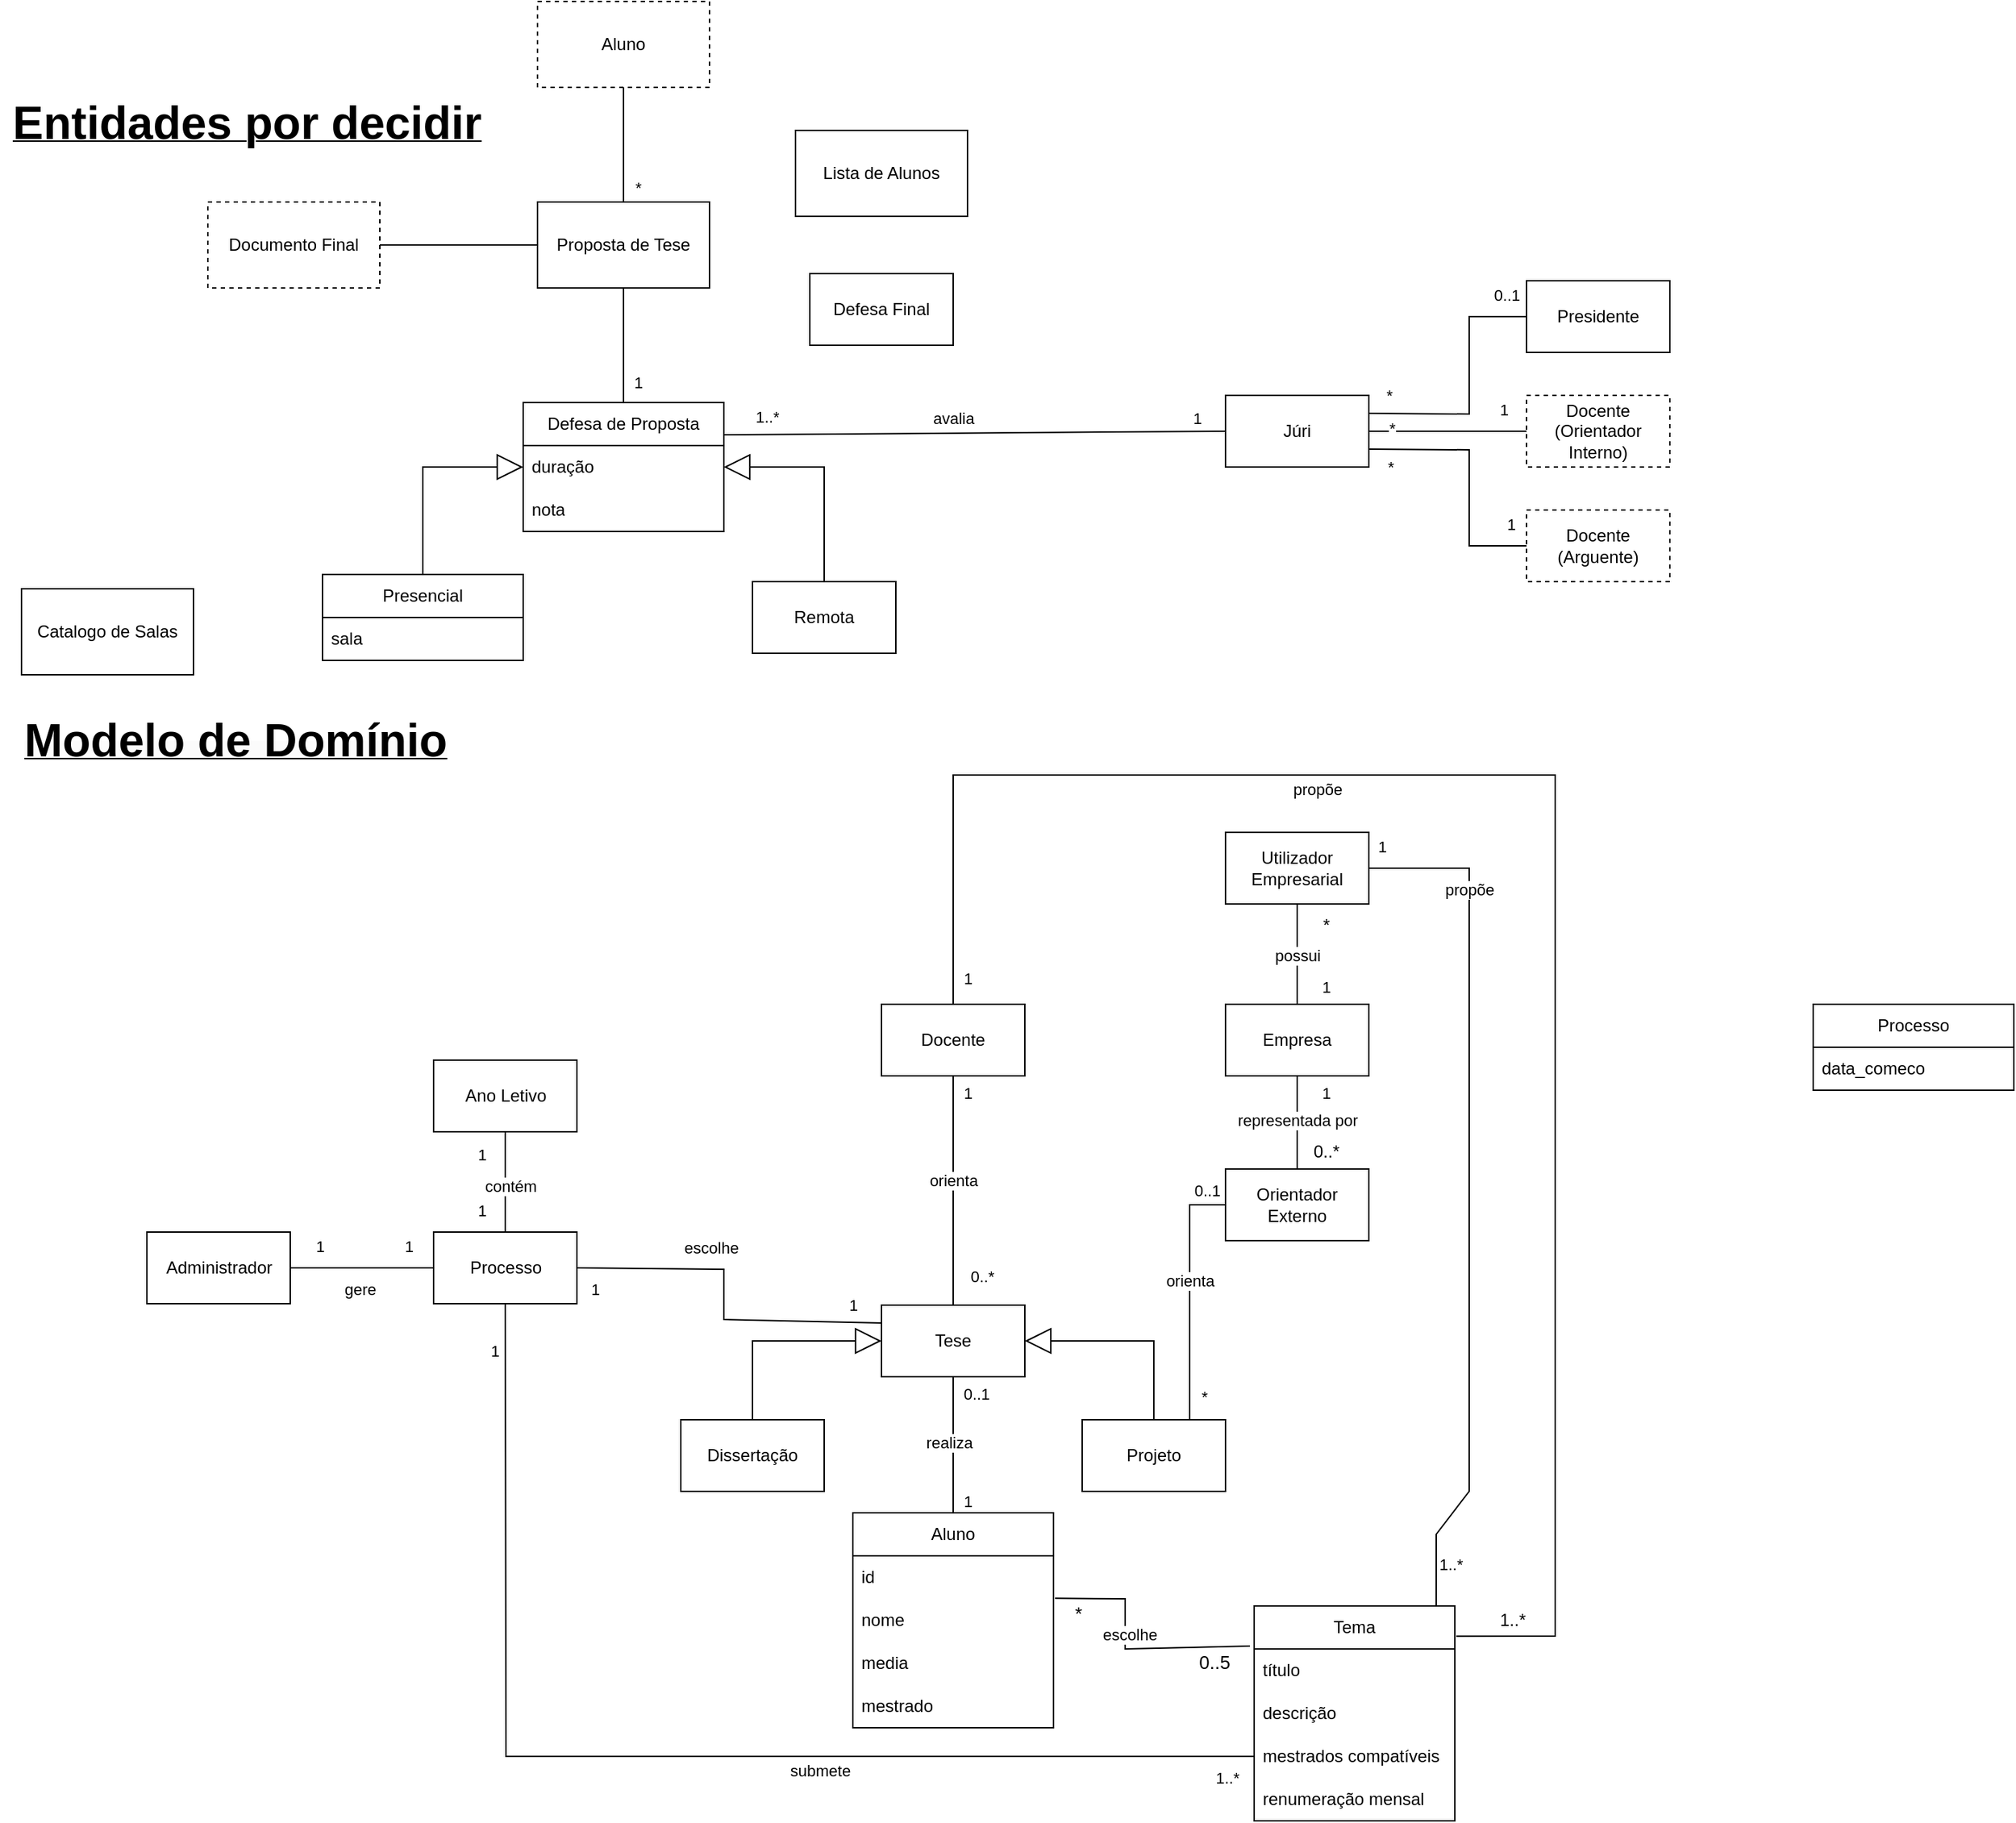 <mxfile version="24.2.1" type="device">
  <diagram name="Page-1" id="X4RA0sWJOlGw3QUm6S05">
    <mxGraphModel dx="1750" dy="1970" grid="1" gridSize="10" guides="1" tooltips="1" connect="1" arrows="1" fold="1" page="1" pageScale="1" pageWidth="850" pageHeight="1100" math="0" shadow="0">
      <root>
        <mxCell id="0" />
        <mxCell id="1" parent="0" />
        <mxCell id="HYwtCMKaUokTJvufcbnb-22" value="Tese" style="html=1;whiteSpace=wrap;" parent="1" vertex="1">
          <mxGeometry x="630" y="630" width="100" height="50" as="geometry" />
        </mxCell>
        <mxCell id="HYwtCMKaUokTJvufcbnb-23" value="Dissertação" style="html=1;whiteSpace=wrap;" parent="1" vertex="1">
          <mxGeometry x="490" y="710" width="100" height="50" as="geometry" />
        </mxCell>
        <mxCell id="HYwtCMKaUokTJvufcbnb-26" value="" style="endArrow=block;endSize=16;endFill=0;html=1;rounded=0;entryX=0;entryY=0.5;entryDx=0;entryDy=0;exitX=0.5;exitY=0;exitDx=0;exitDy=0;" parent="1" source="HYwtCMKaUokTJvufcbnb-23" target="HYwtCMKaUokTJvufcbnb-22" edge="1">
          <mxGeometry width="160" relative="1" as="geometry">
            <mxPoint x="550" y="680" as="sourcePoint" />
            <mxPoint x="580" y="654.5" as="targetPoint" />
            <Array as="points">
              <mxPoint x="540" y="655" />
            </Array>
          </mxGeometry>
        </mxCell>
        <mxCell id="HYwtCMKaUokTJvufcbnb-27" value="Projeto" style="html=1;whiteSpace=wrap;" parent="1" vertex="1">
          <mxGeometry x="770" y="710" width="100" height="50" as="geometry" />
        </mxCell>
        <mxCell id="HYwtCMKaUokTJvufcbnb-28" value="" style="endArrow=block;endSize=16;endFill=0;html=1;rounded=0;entryX=1;entryY=0.5;entryDx=0;entryDy=0;exitX=0.5;exitY=0;exitDx=0;exitDy=0;" parent="1" source="HYwtCMKaUokTJvufcbnb-27" target="HYwtCMKaUokTJvufcbnb-22" edge="1">
          <mxGeometry width="160" relative="1" as="geometry">
            <mxPoint x="780" y="710" as="sourcePoint" />
            <mxPoint x="710" y="655" as="targetPoint" />
            <Array as="points">
              <mxPoint x="820" y="655" />
            </Array>
          </mxGeometry>
        </mxCell>
        <mxCell id="fBPDrE-IPzC1A-cnoaCC-2" value="Administrador" style="rounded=0;whiteSpace=wrap;html=1;" parent="1" vertex="1">
          <mxGeometry x="117.5" y="579" width="100" height="50" as="geometry" />
        </mxCell>
        <mxCell id="fBPDrE-IPzC1A-cnoaCC-3" value="Docente" style="rounded=0;whiteSpace=wrap;html=1;" parent="1" vertex="1">
          <mxGeometry x="630" y="420" width="100" height="50" as="geometry" />
        </mxCell>
        <mxCell id="fBPDrE-IPzC1A-cnoaCC-4" value="Empresa" style="rounded=0;whiteSpace=wrap;html=1;" parent="1" vertex="1">
          <mxGeometry x="870" y="420" width="100" height="50" as="geometry" />
        </mxCell>
        <mxCell id="fBPDrE-IPzC1A-cnoaCC-7" value="" style="endArrow=block;endSize=16;endFill=0;html=1;rounded=0;exitX=0.5;exitY=0;exitDx=0;exitDy=0;entryX=0;entryY=0.5;entryDx=0;entryDy=0;" parent="1" source="tp0M66pBmyOIq4-_p3hy-12" target="9LugDYmZEyyhnsHwceRd-7" edge="1">
          <mxGeometry width="160" relative="1" as="geometry">
            <mxPoint x="310" y="130" as="sourcePoint" />
            <mxPoint x="370" y="75" as="targetPoint" />
            <Array as="points">
              <mxPoint x="310" y="45" />
            </Array>
          </mxGeometry>
        </mxCell>
        <mxCell id="fBPDrE-IPzC1A-cnoaCC-8" value="Remota" style="html=1;whiteSpace=wrap;" parent="1" vertex="1">
          <mxGeometry x="540" y="125" width="100" height="50" as="geometry" />
        </mxCell>
        <mxCell id="fBPDrE-IPzC1A-cnoaCC-9" value="" style="endArrow=block;endSize=16;endFill=0;html=1;rounded=0;exitX=0.5;exitY=0;exitDx=0;exitDy=0;entryX=1;entryY=0.5;entryDx=0;entryDy=0;" parent="1" source="fBPDrE-IPzC1A-cnoaCC-8" target="9LugDYmZEyyhnsHwceRd-7" edge="1">
          <mxGeometry width="160" relative="1" as="geometry">
            <mxPoint x="550" y="130" as="sourcePoint" />
            <mxPoint x="540" y="75" as="targetPoint" />
            <Array as="points">
              <mxPoint x="590" y="45" />
            </Array>
          </mxGeometry>
        </mxCell>
        <mxCell id="fBPDrE-IPzC1A-cnoaCC-11" value="" style="endArrow=none;html=1;rounded=0;entryX=0.5;entryY=1;entryDx=0;entryDy=0;exitX=0.5;exitY=0;exitDx=0;exitDy=0;" parent="1" source="HYwtCMKaUokTJvufcbnb-22" target="fBPDrE-IPzC1A-cnoaCC-3" edge="1">
          <mxGeometry width="50" height="50" relative="1" as="geometry">
            <mxPoint x="655" y="555" as="sourcePoint" />
            <mxPoint x="705" y="505" as="targetPoint" />
          </mxGeometry>
        </mxCell>
        <mxCell id="fBPDrE-IPzC1A-cnoaCC-12" value="orienta" style="edgeLabel;html=1;align=center;verticalAlign=middle;resizable=0;points=[];" parent="fBPDrE-IPzC1A-cnoaCC-11" vertex="1" connectable="0">
          <mxGeometry x="-0.045" y="3" relative="1" as="geometry">
            <mxPoint x="3" y="-11" as="offset" />
          </mxGeometry>
        </mxCell>
        <mxCell id="elGrYPFKgMXd1rpB9MQg-9" value="0..*" style="edgeLabel;html=1;align=center;verticalAlign=middle;resizable=0;points=[];" parent="fBPDrE-IPzC1A-cnoaCC-11" vertex="1" connectable="0">
          <mxGeometry x="-0.793" relative="1" as="geometry">
            <mxPoint x="20" y="-4" as="offset" />
          </mxGeometry>
        </mxCell>
        <mxCell id="9LugDYmZEyyhnsHwceRd-3" value="1" style="edgeLabel;html=1;align=center;verticalAlign=middle;resizable=0;points=[];" vertex="1" connectable="0" parent="fBPDrE-IPzC1A-cnoaCC-11">
          <mxGeometry x="0.852" y="-2" relative="1" as="geometry">
            <mxPoint x="8" as="offset" />
          </mxGeometry>
        </mxCell>
        <mxCell id="fBPDrE-IPzC1A-cnoaCC-13" value="Orientador Externo" style="rounded=0;whiteSpace=wrap;html=1;" parent="1" vertex="1">
          <mxGeometry x="870" y="535" width="100" height="50" as="geometry" />
        </mxCell>
        <mxCell id="fBPDrE-IPzC1A-cnoaCC-15" value="" style="endArrow=none;html=1;rounded=0;exitX=0.75;exitY=0;exitDx=0;exitDy=0;entryX=0;entryY=0.5;entryDx=0;entryDy=0;" parent="1" source="HYwtCMKaUokTJvufcbnb-27" target="fBPDrE-IPzC1A-cnoaCC-13" edge="1">
          <mxGeometry width="50" height="50" relative="1" as="geometry">
            <mxPoint x="785" y="615" as="sourcePoint" />
            <mxPoint x="835" y="565" as="targetPoint" />
            <Array as="points">
              <mxPoint x="845" y="560" />
            </Array>
          </mxGeometry>
        </mxCell>
        <mxCell id="fBPDrE-IPzC1A-cnoaCC-16" value="orienta" style="edgeLabel;html=1;align=center;verticalAlign=middle;resizable=0;points=[];" parent="fBPDrE-IPzC1A-cnoaCC-15" vertex="1" connectable="0">
          <mxGeometry x="0.14" y="3" relative="1" as="geometry">
            <mxPoint x="3" y="3" as="offset" />
          </mxGeometry>
        </mxCell>
        <mxCell id="elGrYPFKgMXd1rpB9MQg-5" value="0..1" style="edgeLabel;html=1;align=center;verticalAlign=middle;resizable=0;points=[];" parent="fBPDrE-IPzC1A-cnoaCC-15" vertex="1" connectable="0">
          <mxGeometry x="0.851" y="-2" relative="1" as="geometry">
            <mxPoint y="-12" as="offset" />
          </mxGeometry>
        </mxCell>
        <mxCell id="elGrYPFKgMXd1rpB9MQg-6" value="*" style="edgeLabel;html=1;align=center;verticalAlign=middle;resizable=0;points=[];" parent="fBPDrE-IPzC1A-cnoaCC-15" vertex="1" connectable="0">
          <mxGeometry x="-0.817" y="2" relative="1" as="geometry">
            <mxPoint x="12" as="offset" />
          </mxGeometry>
        </mxCell>
        <mxCell id="fBPDrE-IPzC1A-cnoaCC-18" value="" style="endArrow=none;html=1;rounded=0;entryX=0.5;entryY=1;entryDx=0;entryDy=0;exitX=0.5;exitY=0;exitDx=0;exitDy=0;" parent="1" source="fBPDrE-IPzC1A-cnoaCC-13" target="fBPDrE-IPzC1A-cnoaCC-4" edge="1">
          <mxGeometry width="50" height="50" relative="1" as="geometry">
            <mxPoint x="925" y="525" as="sourcePoint" />
            <mxPoint x="975" y="475" as="targetPoint" />
          </mxGeometry>
        </mxCell>
        <mxCell id="fBPDrE-IPzC1A-cnoaCC-19" value="representada por" style="edgeLabel;html=1;align=center;verticalAlign=middle;resizable=0;points=[];" parent="fBPDrE-IPzC1A-cnoaCC-18" vertex="1" connectable="0">
          <mxGeometry x="-0.182" y="-2" relative="1" as="geometry">
            <mxPoint x="-2" y="-8" as="offset" />
          </mxGeometry>
        </mxCell>
        <mxCell id="fBPDrE-IPzC1A-cnoaCC-20" value="" style="endArrow=none;html=1;rounded=0;entryX=0.5;entryY=1;entryDx=0;entryDy=0;exitX=0.5;exitY=0;exitDx=0;exitDy=0;" parent="1" source="fVaLRAdeRfdy9NQS7Hun-8" target="HYwtCMKaUokTJvufcbnb-22" edge="1">
          <mxGeometry width="50" height="50" relative="1" as="geometry">
            <mxPoint x="680" y="770" as="sourcePoint" />
            <mxPoint x="715" y="755" as="targetPoint" />
          </mxGeometry>
        </mxCell>
        <mxCell id="fBPDrE-IPzC1A-cnoaCC-21" value="realiza" style="edgeLabel;html=1;align=center;verticalAlign=middle;resizable=0;points=[];" parent="fBPDrE-IPzC1A-cnoaCC-20" vertex="1" connectable="0">
          <mxGeometry x="0.045" y="3" relative="1" as="geometry">
            <mxPoint as="offset" />
          </mxGeometry>
        </mxCell>
        <mxCell id="fVaLRAdeRfdy9NQS7Hun-12" value="1" style="edgeLabel;html=1;align=center;verticalAlign=middle;resizable=0;points=[];" parent="fBPDrE-IPzC1A-cnoaCC-20" vertex="1" connectable="0">
          <mxGeometry x="-0.647" y="1" relative="1" as="geometry">
            <mxPoint x="11" y="9" as="offset" />
          </mxGeometry>
        </mxCell>
        <mxCell id="fVaLRAdeRfdy9NQS7Hun-13" value="0..1" style="edgeLabel;html=1;align=center;verticalAlign=middle;resizable=0;points=[];" parent="fBPDrE-IPzC1A-cnoaCC-20" vertex="1" connectable="0">
          <mxGeometry x="0.744" y="-2" relative="1" as="geometry">
            <mxPoint x="14" as="offset" />
          </mxGeometry>
        </mxCell>
        <mxCell id="fBPDrE-IPzC1A-cnoaCC-23" value="&lt;u&gt;&lt;b&gt;&lt;font style=&quot;font-size: 32px;&quot;&gt;Entidades por decidir&lt;/font&gt;&lt;/b&gt;&lt;/u&gt;" style="text;html=1;align=center;verticalAlign=middle;whiteSpace=wrap;rounded=0;" parent="1" vertex="1">
          <mxGeometry x="15" y="-210" width="345" height="30" as="geometry" />
        </mxCell>
        <mxCell id="fBPDrE-IPzC1A-cnoaCC-24" value="&lt;u style=&quot;color: rgb(0, 0, 0); font-family: Helvetica; font-size: 12px; font-style: normal; font-variant-ligatures: normal; font-variant-caps: normal; font-weight: 400; letter-spacing: normal; orphans: 2; text-align: center; text-indent: 0px; text-transform: none; widows: 2; word-spacing: 0px; -webkit-text-stroke-width: 0px; white-space: normal; background-color: rgb(251, 251, 251);&quot;&gt;&lt;b&gt;&lt;font style=&quot;font-size: 32px;&quot;&gt;Modelo de Domínio&lt;/font&gt;&lt;/b&gt;&lt;/u&gt;" style="text;whiteSpace=wrap;html=1;" parent="1" vertex="1">
          <mxGeometry x="30" y="210" width="300" height="60" as="geometry" />
        </mxCell>
        <mxCell id="JnHYzQc8gZoaptGCAMhL-1" value="Defesa Final" style="html=1;whiteSpace=wrap;" parent="1" vertex="1">
          <mxGeometry x="580" y="-90" width="100" height="50" as="geometry" />
        </mxCell>
        <mxCell id="JnHYzQc8gZoaptGCAMhL-2" value="Júri" style="html=1;whiteSpace=wrap;" parent="1" vertex="1">
          <mxGeometry x="870" y="-5" width="100" height="50" as="geometry" />
        </mxCell>
        <mxCell id="JnHYzQc8gZoaptGCAMhL-10" value="" style="endArrow=none;html=1;rounded=0;exitX=1.007;exitY=0.987;exitDx=0;exitDy=0;exitPerimeter=0;entryX=-0.021;entryY=0.187;entryDx=0;entryDy=0;entryPerimeter=0;" parent="1" source="fVaLRAdeRfdy9NQS7Hun-9" target="fVaLRAdeRfdy9NQS7Hun-1" edge="1">
          <mxGeometry width="50" height="50" relative="1" as="geometry">
            <mxPoint x="730" y="860" as="sourcePoint" />
            <mxPoint x="850" y="840" as="targetPoint" />
            <Array as="points">
              <mxPoint x="800" y="835" />
              <mxPoint x="800" y="870" />
            </Array>
          </mxGeometry>
        </mxCell>
        <mxCell id="JnHYzQc8gZoaptGCAMhL-11" value="escolhe" style="edgeLabel;html=1;align=center;verticalAlign=middle;resizable=0;points=[];" parent="JnHYzQc8gZoaptGCAMhL-10" vertex="1" connectable="0">
          <mxGeometry x="0.172" y="4" relative="1" as="geometry">
            <mxPoint x="-14" y="-6" as="offset" />
          </mxGeometry>
        </mxCell>
        <mxCell id="elGrYPFKgMXd1rpB9MQg-1" value="*" style="edgeLabel;html=1;align=center;verticalAlign=middle;resizable=0;points=[];fontSize=13;" parent="JnHYzQc8gZoaptGCAMhL-10" vertex="1" connectable="0">
          <mxGeometry x="-0.705" y="-4" relative="1" as="geometry">
            <mxPoint x="-9" y="6" as="offset" />
          </mxGeometry>
        </mxCell>
        <mxCell id="elGrYPFKgMXd1rpB9MQg-2" value="0..5" style="edgeLabel;html=1;align=center;verticalAlign=middle;resizable=0;points=[];fontSize=13;" parent="JnHYzQc8gZoaptGCAMhL-10" vertex="1" connectable="0">
          <mxGeometry x="0.6" y="-4" relative="1" as="geometry">
            <mxPoint x="9" y="6" as="offset" />
          </mxGeometry>
        </mxCell>
        <mxCell id="JnHYzQc8gZoaptGCAMhL-12" value="" style="endArrow=none;html=1;rounded=0;entryX=1;entryY=0.5;entryDx=0;entryDy=0;exitX=0.907;exitY=0.007;exitDx=0;exitDy=0;exitPerimeter=0;" parent="1" source="fVaLRAdeRfdy9NQS7Hun-1" target="G1C0knFk2Qc9BgNCfyol-1" edge="1">
          <mxGeometry width="50" height="50" relative="1" as="geometry">
            <mxPoint x="1040" y="840" as="sourcePoint" />
            <mxPoint x="1040" y="320" as="targetPoint" />
            <Array as="points">
              <mxPoint x="1017" y="790" />
              <mxPoint x="1040" y="760" />
              <mxPoint x="1040" y="400" />
              <mxPoint x="1040" y="325" />
            </Array>
          </mxGeometry>
        </mxCell>
        <mxCell id="elGrYPFKgMXd1rpB9MQg-28" value="propõe" style="edgeLabel;html=1;align=center;verticalAlign=middle;resizable=0;points=[];" parent="JnHYzQc8gZoaptGCAMhL-12" vertex="1" connectable="0">
          <mxGeometry x="0.746" y="1" relative="1" as="geometry">
            <mxPoint x="1" y="9" as="offset" />
          </mxGeometry>
        </mxCell>
        <mxCell id="elGrYPFKgMXd1rpB9MQg-33" value="1" style="edgeLabel;html=1;align=center;verticalAlign=middle;resizable=0;points=[];" parent="JnHYzQc8gZoaptGCAMhL-12" vertex="1" connectable="0">
          <mxGeometry x="0.971" relative="1" as="geometry">
            <mxPoint y="-15" as="offset" />
          </mxGeometry>
        </mxCell>
        <mxCell id="elGrYPFKgMXd1rpB9MQg-34" value="1..*" style="edgeLabel;html=1;align=center;verticalAlign=middle;resizable=0;points=[];" parent="JnHYzQc8gZoaptGCAMhL-12" vertex="1" connectable="0">
          <mxGeometry x="-0.946" y="-1" relative="1" as="geometry">
            <mxPoint x="9" y="-14" as="offset" />
          </mxGeometry>
        </mxCell>
        <mxCell id="JnHYzQc8gZoaptGCAMhL-15" value="Docente (Arguente)" style="html=1;whiteSpace=wrap;dashed=1;" parent="1" vertex="1">
          <mxGeometry x="1080" y="75" width="100" height="50" as="geometry" />
        </mxCell>
        <mxCell id="JnHYzQc8gZoaptGCAMhL-17" value="Docente (Orientador Interno)" style="html=1;whiteSpace=wrap;dashed=1;" parent="1" vertex="1">
          <mxGeometry x="1080" y="-5" width="100" height="50" as="geometry" />
        </mxCell>
        <mxCell id="JnHYzQc8gZoaptGCAMhL-21" value="Presidente" style="html=1;whiteSpace=wrap;" parent="1" vertex="1">
          <mxGeometry x="1080" y="-85" width="100" height="50" as="geometry" />
        </mxCell>
        <mxCell id="elGrYPFKgMXd1rpB9MQg-10" value="Ano Letivo" style="rounded=0;whiteSpace=wrap;html=1;" parent="1" vertex="1">
          <mxGeometry x="317.5" y="459" width="100" height="50" as="geometry" />
        </mxCell>
        <mxCell id="elGrYPFKgMXd1rpB9MQg-11" value="Processo" style="rounded=0;whiteSpace=wrap;html=1;" parent="1" vertex="1">
          <mxGeometry x="317.5" y="579" width="100" height="50" as="geometry" />
        </mxCell>
        <mxCell id="elGrYPFKgMXd1rpB9MQg-18" value="" style="endArrow=none;html=1;rounded=0;entryX=0.5;entryY=1;entryDx=0;entryDy=0;exitX=0.5;exitY=0;exitDx=0;exitDy=0;" parent="1" source="elGrYPFKgMXd1rpB9MQg-11" target="elGrYPFKgMXd1rpB9MQg-10" edge="1">
          <mxGeometry width="50" height="50" relative="1" as="geometry">
            <mxPoint x="250" y="519" as="sourcePoint" />
            <mxPoint x="300" y="469" as="targetPoint" />
          </mxGeometry>
        </mxCell>
        <mxCell id="elGrYPFKgMXd1rpB9MQg-20" value="1" style="edgeLabel;html=1;align=center;verticalAlign=middle;resizable=0;points=[];" parent="elGrYPFKgMXd1rpB9MQg-18" vertex="1" connectable="0">
          <mxGeometry x="0.543" y="1" relative="1" as="geometry">
            <mxPoint x="-16" as="offset" />
          </mxGeometry>
        </mxCell>
        <mxCell id="elGrYPFKgMXd1rpB9MQg-21" value="1" style="edgeLabel;html=1;align=center;verticalAlign=middle;resizable=0;points=[];" parent="elGrYPFKgMXd1rpB9MQg-18" vertex="1" connectable="0">
          <mxGeometry x="-0.571" y="3" relative="1" as="geometry">
            <mxPoint x="-14" as="offset" />
          </mxGeometry>
        </mxCell>
        <mxCell id="elGrYPFKgMXd1rpB9MQg-25" value="contém" style="edgeLabel;html=1;align=center;verticalAlign=middle;resizable=0;points=[];" parent="elGrYPFKgMXd1rpB9MQg-18" vertex="1" connectable="0">
          <mxGeometry x="-0.086" y="-2" relative="1" as="geometry">
            <mxPoint x="1" as="offset" />
          </mxGeometry>
        </mxCell>
        <mxCell id="elGrYPFKgMXd1rpB9MQg-19" value="" style="endArrow=none;html=1;rounded=0;entryX=0;entryY=0.5;entryDx=0;entryDy=0;exitX=1;exitY=0.5;exitDx=0;exitDy=0;" parent="1" source="fBPDrE-IPzC1A-cnoaCC-2" target="elGrYPFKgMXd1rpB9MQg-11" edge="1">
          <mxGeometry width="50" height="50" relative="1" as="geometry">
            <mxPoint x="200" y="579" as="sourcePoint" />
            <mxPoint x="250" y="529" as="targetPoint" />
          </mxGeometry>
        </mxCell>
        <mxCell id="elGrYPFKgMXd1rpB9MQg-22" value="1" style="edgeLabel;html=1;align=center;verticalAlign=middle;resizable=0;points=[];" parent="elGrYPFKgMXd1rpB9MQg-19" vertex="1" connectable="0">
          <mxGeometry x="0.53" y="2" relative="1" as="geometry">
            <mxPoint x="6" y="-13" as="offset" />
          </mxGeometry>
        </mxCell>
        <mxCell id="elGrYPFKgMXd1rpB9MQg-23" value="1" style="edgeLabel;html=1;align=center;verticalAlign=middle;resizable=0;points=[];" parent="elGrYPFKgMXd1rpB9MQg-19" vertex="1" connectable="0">
          <mxGeometry x="-0.59" relative="1" as="geometry">
            <mxPoint y="-15" as="offset" />
          </mxGeometry>
        </mxCell>
        <mxCell id="elGrYPFKgMXd1rpB9MQg-24" value="gere" style="edgeLabel;html=1;align=center;verticalAlign=middle;resizable=0;points=[];" parent="elGrYPFKgMXd1rpB9MQg-19" vertex="1" connectable="0">
          <mxGeometry x="-0.03" relative="1" as="geometry">
            <mxPoint y="15" as="offset" />
          </mxGeometry>
        </mxCell>
        <mxCell id="elGrYPFKgMXd1rpB9MQg-27" value="" style="endArrow=none;html=1;rounded=0;exitX=0.5;exitY=0;exitDx=0;exitDy=0;entryX=1.007;entryY=0.141;entryDx=0;entryDy=0;entryPerimeter=0;" parent="1" source="fBPDrE-IPzC1A-cnoaCC-3" target="fVaLRAdeRfdy9NQS7Hun-1" edge="1">
          <mxGeometry width="50" height="50" relative="1" as="geometry">
            <mxPoint x="990" y="260" as="sourcePoint" />
            <mxPoint x="1070" y="873" as="targetPoint" />
            <Array as="points">
              <mxPoint x="680" y="260" />
              <mxPoint x="1100" y="260" />
              <mxPoint x="1100" y="861" />
            </Array>
          </mxGeometry>
        </mxCell>
        <mxCell id="elGrYPFKgMXd1rpB9MQg-29" value="propõe" style="edgeLabel;html=1;align=center;verticalAlign=middle;resizable=0;points=[];" parent="elGrYPFKgMXd1rpB9MQg-27" vertex="1" connectable="0">
          <mxGeometry x="-0.339" y="4" relative="1" as="geometry">
            <mxPoint x="1" y="14" as="offset" />
          </mxGeometry>
        </mxCell>
        <mxCell id="3idarfmacWw3Oq_RkyN3-1" value="1" style="edgeLabel;html=1;align=center;verticalAlign=middle;resizable=0;points=[];" parent="elGrYPFKgMXd1rpB9MQg-27" connectable="0" vertex="1">
          <mxGeometry x="-0.956" y="-3" relative="1" as="geometry">
            <mxPoint x="7" y="9" as="offset" />
          </mxGeometry>
        </mxCell>
        <mxCell id="G1C0knFk2Qc9BgNCfyol-1" value="Utilizador Empresarial" style="rounded=0;whiteSpace=wrap;html=1;" parent="1" vertex="1">
          <mxGeometry x="870" y="300" width="100" height="50" as="geometry" />
        </mxCell>
        <mxCell id="G1C0knFk2Qc9BgNCfyol-3" value="" style="endArrow=none;html=1;rounded=0;entryX=0.5;entryY=1;entryDx=0;entryDy=0;exitX=0.5;exitY=0;exitDx=0;exitDy=0;" parent="1" source="fBPDrE-IPzC1A-cnoaCC-4" target="G1C0knFk2Qc9BgNCfyol-1" edge="1">
          <mxGeometry width="50" height="50" relative="1" as="geometry">
            <mxPoint x="760" y="470" as="sourcePoint" />
            <mxPoint x="810" y="420" as="targetPoint" />
          </mxGeometry>
        </mxCell>
        <mxCell id="G1C0knFk2Qc9BgNCfyol-4" value="possui" style="edgeLabel;html=1;align=center;verticalAlign=middle;resizable=0;points=[];" parent="G1C0knFk2Qc9BgNCfyol-3" connectable="0" vertex="1">
          <mxGeometry x="-0.033" relative="1" as="geometry">
            <mxPoint as="offset" />
          </mxGeometry>
        </mxCell>
        <mxCell id="G1C0knFk2Qc9BgNCfyol-5" value="1" style="edgeLabel;html=1;align=center;verticalAlign=middle;resizable=0;points=[];" parent="1" connectable="0" vertex="1">
          <mxGeometry x="935" y="410" as="geometry">
            <mxPoint x="5" y="-2" as="offset" />
          </mxGeometry>
        </mxCell>
        <mxCell id="G1C0knFk2Qc9BgNCfyol-6" value="*" style="text;html=1;align=center;verticalAlign=middle;resizable=0;points=[];autosize=1;strokeColor=none;fillColor=none;" parent="1" vertex="1">
          <mxGeometry x="925" y="350" width="30" height="30" as="geometry" />
        </mxCell>
        <mxCell id="G1C0knFk2Qc9BgNCfyol-7" value="1" style="edgeLabel;html=1;align=center;verticalAlign=middle;resizable=0;points=[];" parent="1" connectable="0" vertex="1">
          <mxGeometry x="945" y="420" as="geometry">
            <mxPoint x="-5" y="62" as="offset" />
          </mxGeometry>
        </mxCell>
        <mxCell id="G1C0knFk2Qc9BgNCfyol-8" value="0..*" style="text;html=1;align=center;verticalAlign=middle;resizable=0;points=[];autosize=1;strokeColor=none;fillColor=none;" parent="1" vertex="1">
          <mxGeometry x="920" y="508" width="40" height="30" as="geometry" />
        </mxCell>
        <mxCell id="-hMrIEXXLYKYpjnwE-04-1" value="1..*" style="text;html=1;align=center;verticalAlign=middle;resizable=0;points=[];autosize=1;strokeColor=none;fillColor=none;" parent="1" vertex="1">
          <mxGeometry x="1050" y="835" width="40" height="30" as="geometry" />
        </mxCell>
        <mxCell id="FWaieEVKWKURVz0uH6PP-1" value="" style="endArrow=none;html=1;rounded=0;entryX=0.5;entryY=1;entryDx=0;entryDy=0;exitX=0;exitY=0.5;exitDx=0;exitDy=0;" parent="1" source="fVaLRAdeRfdy9NQS7Hun-4" target="elGrYPFKgMXd1rpB9MQg-11" edge="1">
          <mxGeometry width="50" height="50" relative="1" as="geometry">
            <mxPoint x="830" y="930" as="sourcePoint" />
            <mxPoint x="370" y="800" as="targetPoint" />
            <Array as="points">
              <mxPoint x="368" y="945" />
            </Array>
          </mxGeometry>
        </mxCell>
        <mxCell id="FWaieEVKWKURVz0uH6PP-2" value="submete" style="edgeLabel;html=1;align=center;verticalAlign=middle;resizable=0;points=[];" parent="FWaieEVKWKURVz0uH6PP-1" connectable="0" vertex="1">
          <mxGeometry x="-0.294" y="-3" relative="1" as="geometry">
            <mxPoint x="-7" y="13" as="offset" />
          </mxGeometry>
        </mxCell>
        <mxCell id="FWaieEVKWKURVz0uH6PP-3" value="1" style="edgeLabel;html=1;align=center;verticalAlign=middle;resizable=0;points=[];" parent="FWaieEVKWKURVz0uH6PP-1" connectable="0" vertex="1">
          <mxGeometry x="0.923" y="2" relative="1" as="geometry">
            <mxPoint x="-6" as="offset" />
          </mxGeometry>
        </mxCell>
        <mxCell id="FWaieEVKWKURVz0uH6PP-5" value="1..*" style="edgeLabel;html=1;align=center;verticalAlign=middle;resizable=0;points=[];" parent="FWaieEVKWKURVz0uH6PP-1" connectable="0" vertex="1">
          <mxGeometry x="-0.944" y="3" relative="1" as="geometry">
            <mxPoint x="4" y="12" as="offset" />
          </mxGeometry>
        </mxCell>
        <mxCell id="FWaieEVKWKURVz0uH6PP-6" value="" style="endArrow=none;html=1;rounded=0;entryX=0;entryY=0.25;entryDx=0;entryDy=0;exitX=1;exitY=0.5;exitDx=0;exitDy=0;" parent="1" source="elGrYPFKgMXd1rpB9MQg-11" target="HYwtCMKaUokTJvufcbnb-22" edge="1">
          <mxGeometry width="50" height="50" relative="1" as="geometry">
            <mxPoint x="490" y="560" as="sourcePoint" />
            <mxPoint x="540" y="510" as="targetPoint" />
            <Array as="points">
              <mxPoint x="520" y="605" />
              <mxPoint x="520" y="640" />
            </Array>
          </mxGeometry>
        </mxCell>
        <mxCell id="FWaieEVKWKURVz0uH6PP-7" value="1" style="edgeLabel;html=1;align=center;verticalAlign=middle;resizable=0;points=[];" parent="FWaieEVKWKURVz0uH6PP-6" connectable="0" vertex="1">
          <mxGeometry x="-0.802" y="-1" relative="1" as="geometry">
            <mxPoint x="-12" y="14" as="offset" />
          </mxGeometry>
        </mxCell>
        <mxCell id="FWaieEVKWKURVz0uH6PP-8" value="1" style="edgeLabel;html=1;align=center;verticalAlign=middle;resizable=0;points=[];" parent="FWaieEVKWKURVz0uH6PP-6" connectable="0" vertex="1">
          <mxGeometry x="0.773" y="2" relative="1" as="geometry">
            <mxPoint x="8" y="-10" as="offset" />
          </mxGeometry>
        </mxCell>
        <mxCell id="FWaieEVKWKURVz0uH6PP-9" value="escolhe" style="edgeLabel;html=1;align=center;verticalAlign=middle;resizable=0;points=[];" parent="FWaieEVKWKURVz0uH6PP-6" connectable="0" vertex="1">
          <mxGeometry x="-0.301" y="-2" relative="1" as="geometry">
            <mxPoint x="7" y="-17" as="offset" />
          </mxGeometry>
        </mxCell>
        <mxCell id="fVaLRAdeRfdy9NQS7Hun-1" value="Tema" style="swimlane;fontStyle=0;childLayout=stackLayout;horizontal=1;startSize=30;horizontalStack=0;resizeParent=1;resizeParentMax=0;resizeLast=0;collapsible=1;marginBottom=0;whiteSpace=wrap;html=1;" parent="1" vertex="1">
          <mxGeometry x="890" y="840" width="140" height="150" as="geometry">
            <mxRectangle x="1150" y="898" width="70" height="30" as="alternateBounds" />
          </mxGeometry>
        </mxCell>
        <mxCell id="fVaLRAdeRfdy9NQS7Hun-2" value="título" style="text;strokeColor=none;fillColor=none;align=left;verticalAlign=middle;spacingLeft=4;spacingRight=4;overflow=hidden;points=[[0,0.5],[1,0.5]];portConstraint=eastwest;rotatable=0;whiteSpace=wrap;html=1;" parent="fVaLRAdeRfdy9NQS7Hun-1" vertex="1">
          <mxGeometry y="30" width="140" height="30" as="geometry" />
        </mxCell>
        <mxCell id="fVaLRAdeRfdy9NQS7Hun-3" value="descrição" style="text;strokeColor=none;fillColor=none;align=left;verticalAlign=middle;spacingLeft=4;spacingRight=4;overflow=hidden;points=[[0,0.5],[1,0.5]];portConstraint=eastwest;rotatable=0;whiteSpace=wrap;html=1;" parent="fVaLRAdeRfdy9NQS7Hun-1" vertex="1">
          <mxGeometry y="60" width="140" height="30" as="geometry" />
        </mxCell>
        <mxCell id="fVaLRAdeRfdy9NQS7Hun-4" value="mestrados compatíveis" style="text;strokeColor=none;fillColor=none;align=left;verticalAlign=middle;spacingLeft=4;spacingRight=4;overflow=hidden;points=[[0,0.5],[1,0.5]];portConstraint=eastwest;rotatable=0;whiteSpace=wrap;html=1;" parent="fVaLRAdeRfdy9NQS7Hun-1" vertex="1">
          <mxGeometry y="90" width="140" height="30" as="geometry" />
        </mxCell>
        <mxCell id="fVaLRAdeRfdy9NQS7Hun-5" value="renumeração mensal" style="text;strokeColor=none;fillColor=none;align=left;verticalAlign=middle;spacingLeft=4;spacingRight=4;overflow=hidden;points=[[0,0.5],[1,0.5]];portConstraint=eastwest;rotatable=0;whiteSpace=wrap;html=1;" parent="fVaLRAdeRfdy9NQS7Hun-1" vertex="1">
          <mxGeometry y="120" width="140" height="30" as="geometry" />
        </mxCell>
        <mxCell id="fVaLRAdeRfdy9NQS7Hun-8" value="Aluno" style="swimlane;fontStyle=0;childLayout=stackLayout;horizontal=1;startSize=30;horizontalStack=0;resizeParent=1;resizeParentMax=0;resizeLast=0;collapsible=1;marginBottom=0;whiteSpace=wrap;html=1;" parent="1" vertex="1">
          <mxGeometry x="610" y="775" width="140" height="150" as="geometry" />
        </mxCell>
        <mxCell id="fVaLRAdeRfdy9NQS7Hun-9" value="id" style="text;strokeColor=none;fillColor=none;align=left;verticalAlign=middle;spacingLeft=4;spacingRight=4;overflow=hidden;points=[[0,0.5],[1,0.5]];portConstraint=eastwest;rotatable=0;whiteSpace=wrap;html=1;" parent="fVaLRAdeRfdy9NQS7Hun-8" vertex="1">
          <mxGeometry y="30" width="140" height="30" as="geometry" />
        </mxCell>
        <mxCell id="fVaLRAdeRfdy9NQS7Hun-10" value="nome" style="text;strokeColor=none;fillColor=none;align=left;verticalAlign=middle;spacingLeft=4;spacingRight=4;overflow=hidden;points=[[0,0.5],[1,0.5]];portConstraint=eastwest;rotatable=0;whiteSpace=wrap;html=1;" parent="fVaLRAdeRfdy9NQS7Hun-8" vertex="1">
          <mxGeometry y="60" width="140" height="30" as="geometry" />
        </mxCell>
        <mxCell id="fVaLRAdeRfdy9NQS7Hun-11" value="media" style="text;strokeColor=none;fillColor=none;align=left;verticalAlign=middle;spacingLeft=4;spacingRight=4;overflow=hidden;points=[[0,0.5],[1,0.5]];portConstraint=eastwest;rotatable=0;whiteSpace=wrap;html=1;" parent="fVaLRAdeRfdy9NQS7Hun-8" vertex="1">
          <mxGeometry y="90" width="140" height="30" as="geometry" />
        </mxCell>
        <mxCell id="tp0M66pBmyOIq4-_p3hy-11" value="mestrado" style="text;strokeColor=none;fillColor=none;align=left;verticalAlign=middle;spacingLeft=4;spacingRight=4;overflow=hidden;points=[[0,0.5],[1,0.5]];portConstraint=eastwest;rotatable=0;whiteSpace=wrap;html=1;" parent="fVaLRAdeRfdy9NQS7Hun-8" vertex="1">
          <mxGeometry y="120" width="140" height="30" as="geometry" />
        </mxCell>
        <mxCell id="tp0M66pBmyOIq4-_p3hy-1" value="Processo" style="swimlane;fontStyle=0;childLayout=stackLayout;horizontal=1;startSize=30;horizontalStack=0;resizeParent=1;resizeParentMax=0;resizeLast=0;collapsible=1;marginBottom=0;whiteSpace=wrap;html=1;" parent="1" vertex="1">
          <mxGeometry x="1280" y="420" width="140" height="60" as="geometry" />
        </mxCell>
        <mxCell id="tp0M66pBmyOIq4-_p3hy-2" value="data_comeco" style="text;strokeColor=none;fillColor=none;align=left;verticalAlign=middle;spacingLeft=4;spacingRight=4;overflow=hidden;points=[[0,0.5],[1,0.5]];portConstraint=eastwest;rotatable=0;whiteSpace=wrap;html=1;" parent="tp0M66pBmyOIq4-_p3hy-1" vertex="1">
          <mxGeometry y="30" width="140" height="30" as="geometry" />
        </mxCell>
        <mxCell id="tp0M66pBmyOIq4-_p3hy-12" value="Presencial" style="swimlane;fontStyle=0;childLayout=stackLayout;horizontal=1;startSize=30;horizontalStack=0;resizeParent=1;resizeParentMax=0;resizeLast=0;collapsible=1;marginBottom=0;whiteSpace=wrap;html=1;" parent="1" vertex="1">
          <mxGeometry x="240" y="120" width="140" height="60" as="geometry" />
        </mxCell>
        <mxCell id="tp0M66pBmyOIq4-_p3hy-13" value="sala" style="text;strokeColor=none;fillColor=none;align=left;verticalAlign=middle;spacingLeft=4;spacingRight=4;overflow=hidden;points=[[0,0.5],[1,0.5]];portConstraint=eastwest;rotatable=0;whiteSpace=wrap;html=1;" parent="tp0M66pBmyOIq4-_p3hy-12" vertex="1">
          <mxGeometry y="30" width="140" height="30" as="geometry" />
        </mxCell>
        <mxCell id="fVaLRAdeRfdy9NQS7Hun-14" value="Catalogo de Salas" style="whiteSpace=wrap;html=1;" parent="1" vertex="1">
          <mxGeometry x="30" y="130" width="120" height="60" as="geometry" />
        </mxCell>
        <mxCell id="fVaLRAdeRfdy9NQS7Hun-15" value="Lista de Alunos" style="whiteSpace=wrap;html=1;" parent="1" vertex="1">
          <mxGeometry x="570" y="-190" width="120" height="60" as="geometry" />
        </mxCell>
        <mxCell id="9LugDYmZEyyhnsHwceRd-2" value="Proposta de Tese" style="whiteSpace=wrap;html=1;" vertex="1" parent="1">
          <mxGeometry x="390" y="-140" width="120" height="60" as="geometry" />
        </mxCell>
        <mxCell id="9LugDYmZEyyhnsHwceRd-4" value="" style="endArrow=none;html=1;rounded=0;entryX=0.5;entryY=1;entryDx=0;entryDy=0;exitX=0.5;exitY=0;exitDx=0;exitDy=0;" edge="1" parent="1" target="9LugDYmZEyyhnsHwceRd-2">
          <mxGeometry width="50" height="50" relative="1" as="geometry">
            <mxPoint x="450" as="sourcePoint" />
            <mxPoint x="320" y="-40" as="targetPoint" />
          </mxGeometry>
        </mxCell>
        <mxCell id="9LugDYmZEyyhnsHwceRd-29" value="1" style="edgeLabel;html=1;align=center;verticalAlign=middle;resizable=0;points=[];" vertex="1" connectable="0" parent="9LugDYmZEyyhnsHwceRd-4">
          <mxGeometry x="-0.398" y="-2" relative="1" as="geometry">
            <mxPoint x="8" y="10" as="offset" />
          </mxGeometry>
        </mxCell>
        <mxCell id="9LugDYmZEyyhnsHwceRd-6" value="Defesa de Proposta" style="swimlane;fontStyle=0;childLayout=stackLayout;horizontal=1;startSize=30;horizontalStack=0;resizeParent=1;resizeParentMax=0;resizeLast=0;collapsible=1;marginBottom=0;whiteSpace=wrap;html=1;" vertex="1" parent="1">
          <mxGeometry x="380" width="140" height="90" as="geometry" />
        </mxCell>
        <mxCell id="9LugDYmZEyyhnsHwceRd-7" value="duração" style="text;strokeColor=none;fillColor=none;align=left;verticalAlign=middle;spacingLeft=4;spacingRight=4;overflow=hidden;points=[[0,0.5],[1,0.5]];portConstraint=eastwest;rotatable=0;whiteSpace=wrap;html=1;" vertex="1" parent="9LugDYmZEyyhnsHwceRd-6">
          <mxGeometry y="30" width="140" height="30" as="geometry" />
        </mxCell>
        <mxCell id="9LugDYmZEyyhnsHwceRd-10" value="nota" style="text;strokeColor=none;fillColor=none;align=left;verticalAlign=middle;spacingLeft=4;spacingRight=4;overflow=hidden;points=[[0,0.5],[1,0.5]];portConstraint=eastwest;rotatable=0;whiteSpace=wrap;html=1;" vertex="1" parent="9LugDYmZEyyhnsHwceRd-6">
          <mxGeometry y="60" width="140" height="30" as="geometry" />
        </mxCell>
        <mxCell id="9LugDYmZEyyhnsHwceRd-11" value="" style="endArrow=none;html=1;rounded=0;exitX=1;exitY=0.25;exitDx=0;exitDy=0;entryX=0;entryY=0.5;entryDx=0;entryDy=0;" edge="1" parent="1" source="JnHYzQc8gZoaptGCAMhL-2" target="JnHYzQc8gZoaptGCAMhL-21">
          <mxGeometry width="50" height="50" relative="1" as="geometry">
            <mxPoint x="970" y="-75" as="sourcePoint" />
            <mxPoint x="1020" y="-125" as="targetPoint" />
            <Array as="points">
              <mxPoint x="1040" y="8" />
              <mxPoint x="1040" y="-60" />
            </Array>
          </mxGeometry>
        </mxCell>
        <mxCell id="9LugDYmZEyyhnsHwceRd-14" value="0..1" style="edgeLabel;html=1;align=center;verticalAlign=middle;resizable=0;points=[];" vertex="1" connectable="0" parent="9LugDYmZEyyhnsHwceRd-11">
          <mxGeometry x="0.844" y="2" relative="1" as="geometry">
            <mxPoint y="-13" as="offset" />
          </mxGeometry>
        </mxCell>
        <mxCell id="9LugDYmZEyyhnsHwceRd-18" value="*" style="edgeLabel;html=1;align=center;verticalAlign=middle;resizable=0;points=[];" vertex="1" connectable="0" parent="9LugDYmZEyyhnsHwceRd-11">
          <mxGeometry x="-0.85" y="2" relative="1" as="geometry">
            <mxPoint y="-11" as="offset" />
          </mxGeometry>
        </mxCell>
        <mxCell id="9LugDYmZEyyhnsHwceRd-12" value="" style="endArrow=none;html=1;rounded=0;exitX=1;exitY=0.5;exitDx=0;exitDy=0;entryX=0;entryY=0.5;entryDx=0;entryDy=0;" edge="1" parent="1" source="JnHYzQc8gZoaptGCAMhL-2" target="JnHYzQc8gZoaptGCAMhL-17">
          <mxGeometry width="50" height="50" relative="1" as="geometry">
            <mxPoint x="1030" y="125" as="sourcePoint" />
            <mxPoint x="1080" y="75" as="targetPoint" />
          </mxGeometry>
        </mxCell>
        <mxCell id="9LugDYmZEyyhnsHwceRd-15" value="1" style="edgeLabel;html=1;align=center;verticalAlign=middle;resizable=0;points=[];" vertex="1" connectable="0" parent="9LugDYmZEyyhnsHwceRd-12">
          <mxGeometry x="0.471" y="-2" relative="1" as="geometry">
            <mxPoint x="13" y="-17" as="offset" />
          </mxGeometry>
        </mxCell>
        <mxCell id="9LugDYmZEyyhnsHwceRd-20" value="*" style="edgeLabel;html=1;align=center;verticalAlign=middle;resizable=0;points=[];" vertex="1" connectable="0" parent="9LugDYmZEyyhnsHwceRd-12">
          <mxGeometry x="-0.668" y="2" relative="1" as="geometry">
            <mxPoint x="-3" as="offset" />
          </mxGeometry>
        </mxCell>
        <mxCell id="9LugDYmZEyyhnsHwceRd-13" value="" style="endArrow=none;html=1;rounded=0;exitX=1;exitY=0.75;exitDx=0;exitDy=0;entryX=0;entryY=0.5;entryDx=0;entryDy=0;" edge="1" parent="1" source="JnHYzQc8gZoaptGCAMhL-2" target="JnHYzQc8gZoaptGCAMhL-15">
          <mxGeometry width="50" height="50" relative="1" as="geometry">
            <mxPoint x="1010" y="125" as="sourcePoint" />
            <mxPoint x="1060" y="75" as="targetPoint" />
            <Array as="points">
              <mxPoint x="1040" y="33" />
              <mxPoint x="1040" y="100" />
            </Array>
          </mxGeometry>
        </mxCell>
        <mxCell id="9LugDYmZEyyhnsHwceRd-16" value="1" style="edgeLabel;html=1;align=center;verticalAlign=middle;resizable=0;points=[];" vertex="1" connectable="0" parent="9LugDYmZEyyhnsHwceRd-13">
          <mxGeometry x="0.877" y="-1" relative="1" as="geometry">
            <mxPoint y="-16" as="offset" />
          </mxGeometry>
        </mxCell>
        <mxCell id="9LugDYmZEyyhnsHwceRd-19" value="*" style="edgeLabel;html=1;align=center;verticalAlign=middle;resizable=0;points=[];" vertex="1" connectable="0" parent="9LugDYmZEyyhnsHwceRd-13">
          <mxGeometry x="-0.842" y="3" relative="1" as="geometry">
            <mxPoint x="1" y="15" as="offset" />
          </mxGeometry>
        </mxCell>
        <mxCell id="9LugDYmZEyyhnsHwceRd-22" value="" style="endArrow=none;html=1;rounded=0;exitX=1;exitY=0.25;exitDx=0;exitDy=0;entryX=0;entryY=0.5;entryDx=0;entryDy=0;" edge="1" parent="1" source="9LugDYmZEyyhnsHwceRd-6" target="JnHYzQc8gZoaptGCAMhL-2">
          <mxGeometry width="50" height="50" relative="1" as="geometry">
            <mxPoint x="670" y="40" as="sourcePoint" />
            <mxPoint x="820" y="20" as="targetPoint" />
          </mxGeometry>
        </mxCell>
        <mxCell id="9LugDYmZEyyhnsHwceRd-23" value="avalia" style="edgeLabel;html=1;align=center;verticalAlign=middle;resizable=0;points=[];" vertex="1" connectable="0" parent="9LugDYmZEyyhnsHwceRd-22">
          <mxGeometry x="-0.133" y="-1" relative="1" as="geometry">
            <mxPoint x="8" y="-12" as="offset" />
          </mxGeometry>
        </mxCell>
        <mxCell id="9LugDYmZEyyhnsHwceRd-24" value="1" style="edgeLabel;html=1;align=center;verticalAlign=middle;resizable=0;points=[];" vertex="1" connectable="0" parent="9LugDYmZEyyhnsHwceRd-22">
          <mxGeometry x="0.789" y="1" relative="1" as="geometry">
            <mxPoint x="17" y="-9" as="offset" />
          </mxGeometry>
        </mxCell>
        <mxCell id="9LugDYmZEyyhnsHwceRd-25" value="1..*" style="edgeLabel;html=1;align=center;verticalAlign=middle;resizable=0;points=[];" vertex="1" connectable="0" parent="9LugDYmZEyyhnsHwceRd-22">
          <mxGeometry x="-0.742" y="-2" relative="1" as="geometry">
            <mxPoint x="-15" y="-14" as="offset" />
          </mxGeometry>
        </mxCell>
        <mxCell id="9LugDYmZEyyhnsHwceRd-26" value="Aluno" style="whiteSpace=wrap;html=1;dashed=1;" vertex="1" parent="1">
          <mxGeometry x="390" y="-280" width="120" height="60" as="geometry" />
        </mxCell>
        <mxCell id="9LugDYmZEyyhnsHwceRd-27" value="" style="endArrow=none;html=1;rounded=0;entryX=0.5;entryY=1;entryDx=0;entryDy=0;exitX=0.5;exitY=0;exitDx=0;exitDy=0;" edge="1" parent="1" source="9LugDYmZEyyhnsHwceRd-2" target="9LugDYmZEyyhnsHwceRd-26">
          <mxGeometry width="50" height="50" relative="1" as="geometry">
            <mxPoint x="410" y="-150" as="sourcePoint" />
            <mxPoint x="460" y="-200" as="targetPoint" />
          </mxGeometry>
        </mxCell>
        <mxCell id="9LugDYmZEyyhnsHwceRd-28" value="*" style="edgeLabel;html=1;align=center;verticalAlign=middle;resizable=0;points=[];" vertex="1" connectable="0" parent="9LugDYmZEyyhnsHwceRd-27">
          <mxGeometry x="-0.466" y="-5" relative="1" as="geometry">
            <mxPoint x="5" y="11" as="offset" />
          </mxGeometry>
        </mxCell>
        <mxCell id="9LugDYmZEyyhnsHwceRd-30" value="Documento Final" style="whiteSpace=wrap;html=1;dashed=1;" vertex="1" parent="1">
          <mxGeometry x="160" y="-140" width="120" height="60" as="geometry" />
        </mxCell>
        <mxCell id="9LugDYmZEyyhnsHwceRd-34" value="" style="endArrow=none;html=1;rounded=0;exitX=1;exitY=0.5;exitDx=0;exitDy=0;entryX=0;entryY=0.5;entryDx=0;entryDy=0;" edge="1" parent="1" source="9LugDYmZEyyhnsHwceRd-30" target="9LugDYmZEyyhnsHwceRd-2">
          <mxGeometry width="50" height="50" relative="1" as="geometry">
            <mxPoint x="310" as="sourcePoint" />
            <mxPoint x="360" y="-50" as="targetPoint" />
          </mxGeometry>
        </mxCell>
      </root>
    </mxGraphModel>
  </diagram>
</mxfile>
